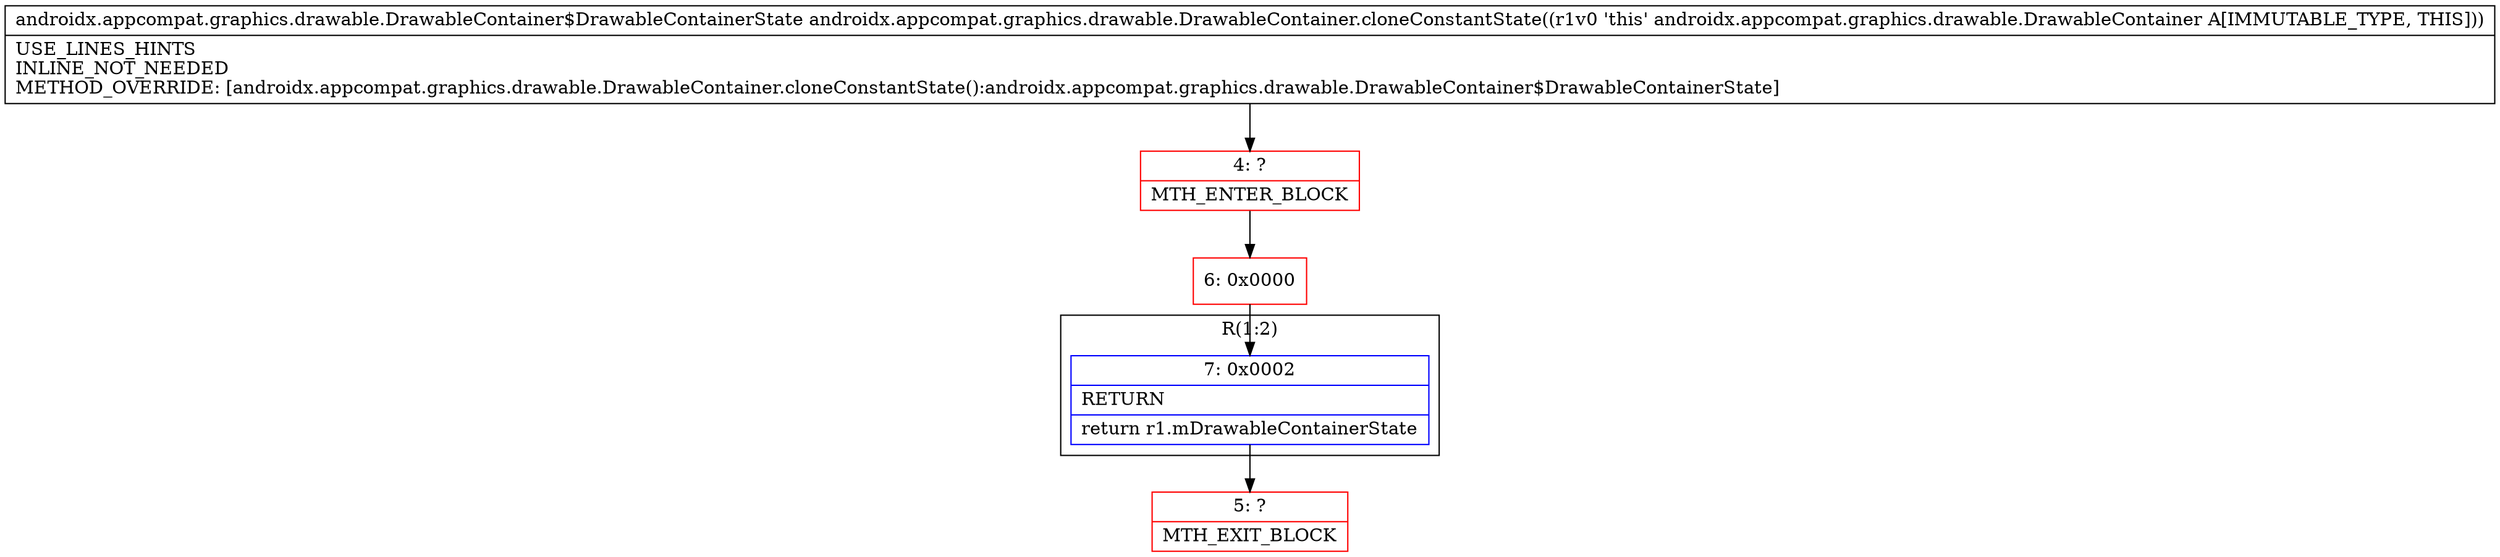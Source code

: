 digraph "CFG forandroidx.appcompat.graphics.drawable.DrawableContainer.cloneConstantState()Landroidx\/appcompat\/graphics\/drawable\/DrawableContainer$DrawableContainerState;" {
subgraph cluster_Region_332902034 {
label = "R(1:2)";
node [shape=record,color=blue];
Node_7 [shape=record,label="{7\:\ 0x0002|RETURN\l|return r1.mDrawableContainerState\l}"];
}
Node_4 [shape=record,color=red,label="{4\:\ ?|MTH_ENTER_BLOCK\l}"];
Node_6 [shape=record,color=red,label="{6\:\ 0x0000}"];
Node_5 [shape=record,color=red,label="{5\:\ ?|MTH_EXIT_BLOCK\l}"];
MethodNode[shape=record,label="{androidx.appcompat.graphics.drawable.DrawableContainer$DrawableContainerState androidx.appcompat.graphics.drawable.DrawableContainer.cloneConstantState((r1v0 'this' androidx.appcompat.graphics.drawable.DrawableContainer A[IMMUTABLE_TYPE, THIS]))  | USE_LINES_HINTS\lINLINE_NOT_NEEDED\lMETHOD_OVERRIDE: [androidx.appcompat.graphics.drawable.DrawableContainer.cloneConstantState():androidx.appcompat.graphics.drawable.DrawableContainer$DrawableContainerState]\l}"];
MethodNode -> Node_4;Node_7 -> Node_5;
Node_4 -> Node_6;
Node_6 -> Node_7;
}

